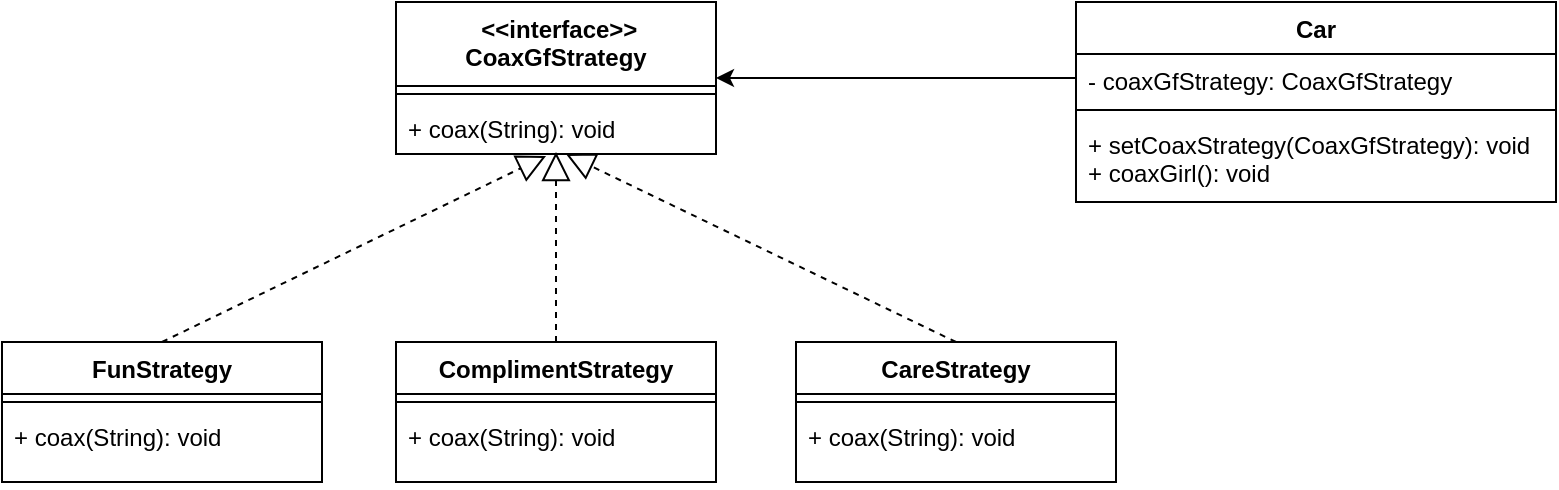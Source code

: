 <mxfile version="18.0.6" type="device"><diagram id="qekoS40VAbVcBSTxTQCF" name="第 1 页"><mxGraphModel dx="1102" dy="857" grid="1" gridSize="10" guides="1" tooltips="1" connect="1" arrows="1" fold="1" page="1" pageScale="1" pageWidth="827" pageHeight="1169" math="0" shadow="0"><root><mxCell id="0"/><mxCell id="1" parent="0"/><mxCell id="Luxx7Mhc73NXa_kB0dSB-1" value=" &lt;&lt;interface&gt;&gt;&#10;CoaxGfStrategy" style="swimlane;fontStyle=1;align=center;verticalAlign=top;childLayout=stackLayout;horizontal=1;startSize=42;horizontalStack=0;resizeParent=1;resizeParentMax=0;resizeLast=0;collapsible=1;marginBottom=0;" vertex="1" parent="1"><mxGeometry x="210" y="210" width="160" height="76" as="geometry"/></mxCell><mxCell id="Luxx7Mhc73NXa_kB0dSB-2" value="" style="line;strokeWidth=1;fillColor=none;align=left;verticalAlign=middle;spacingTop=-1;spacingLeft=3;spacingRight=3;rotatable=0;labelPosition=right;points=[];portConstraint=eastwest;" vertex="1" parent="Luxx7Mhc73NXa_kB0dSB-1"><mxGeometry y="42" width="160" height="8" as="geometry"/></mxCell><mxCell id="Luxx7Mhc73NXa_kB0dSB-3" value="+ coax(String): void" style="text;strokeColor=none;fillColor=none;align=left;verticalAlign=top;spacingLeft=4;spacingRight=4;overflow=hidden;rotatable=0;points=[[0,0.5],[1,0.5]];portConstraint=eastwest;" vertex="1" parent="Luxx7Mhc73NXa_kB0dSB-1"><mxGeometry y="50" width="160" height="26" as="geometry"/></mxCell><mxCell id="Luxx7Mhc73NXa_kB0dSB-4" value="FunStrategy" style="swimlane;fontStyle=1;align=center;verticalAlign=top;childLayout=stackLayout;horizontal=1;startSize=26;horizontalStack=0;resizeParent=1;resizeParentMax=0;resizeLast=0;collapsible=1;marginBottom=0;" vertex="1" parent="1"><mxGeometry x="13" y="380" width="160" height="70" as="geometry"/></mxCell><mxCell id="Luxx7Mhc73NXa_kB0dSB-5" value="" style="line;strokeWidth=1;fillColor=none;align=left;verticalAlign=middle;spacingTop=-1;spacingLeft=3;spacingRight=3;rotatable=0;labelPosition=right;points=[];portConstraint=eastwest;" vertex="1" parent="Luxx7Mhc73NXa_kB0dSB-4"><mxGeometry y="26" width="160" height="8" as="geometry"/></mxCell><mxCell id="Luxx7Mhc73NXa_kB0dSB-6" value="+ coax(String): void" style="text;strokeColor=none;fillColor=none;align=left;verticalAlign=top;spacingLeft=4;spacingRight=4;overflow=hidden;rotatable=0;points=[[0,0.5],[1,0.5]];portConstraint=eastwest;" vertex="1" parent="Luxx7Mhc73NXa_kB0dSB-4"><mxGeometry y="34" width="160" height="36" as="geometry"/></mxCell><mxCell id="Luxx7Mhc73NXa_kB0dSB-7" value="" style="endArrow=block;dashed=1;endFill=0;endSize=12;html=1;exitX=0.5;exitY=0;exitDx=0;exitDy=0;entryX=0.469;entryY=1.038;entryDx=0;entryDy=0;entryPerimeter=0;" edge="1" parent="1" source="Luxx7Mhc73NXa_kB0dSB-4" target="Luxx7Mhc73NXa_kB0dSB-3"><mxGeometry width="160" relative="1" as="geometry"><mxPoint x="13" y="500" as="sourcePoint"/><mxPoint x="205" y="307" as="targetPoint"/></mxGeometry></mxCell><mxCell id="Luxx7Mhc73NXa_kB0dSB-8" value="" style="endArrow=block;dashed=1;endFill=0;endSize=12;html=1;exitX=0.5;exitY=0;exitDx=0;exitDy=0;entryX=0.5;entryY=0.962;entryDx=0;entryDy=0;entryPerimeter=0;" edge="1" parent="1" source="Luxx7Mhc73NXa_kB0dSB-9" target="Luxx7Mhc73NXa_kB0dSB-3"><mxGeometry width="160" relative="1" as="geometry"><mxPoint x="303" y="380" as="sourcePoint"/><mxPoint x="203" y="310" as="targetPoint"/></mxGeometry></mxCell><mxCell id="Luxx7Mhc73NXa_kB0dSB-9" value="ComplimentStrategy" style="swimlane;fontStyle=1;align=center;verticalAlign=top;childLayout=stackLayout;horizontal=1;startSize=26;horizontalStack=0;resizeParent=1;resizeParentMax=0;resizeLast=0;collapsible=1;marginBottom=0;" vertex="1" parent="1"><mxGeometry x="210" y="380" width="160" height="70" as="geometry"/></mxCell><mxCell id="Luxx7Mhc73NXa_kB0dSB-10" value="" style="line;strokeWidth=1;fillColor=none;align=left;verticalAlign=middle;spacingTop=-1;spacingLeft=3;spacingRight=3;rotatable=0;labelPosition=right;points=[];portConstraint=eastwest;" vertex="1" parent="Luxx7Mhc73NXa_kB0dSB-9"><mxGeometry y="26" width="160" height="8" as="geometry"/></mxCell><mxCell id="Luxx7Mhc73NXa_kB0dSB-11" value="+ coax(String): void" style="text;strokeColor=none;fillColor=none;align=left;verticalAlign=top;spacingLeft=4;spacingRight=4;overflow=hidden;rotatable=0;points=[[0,0.5],[1,0.5]];portConstraint=eastwest;" vertex="1" parent="Luxx7Mhc73NXa_kB0dSB-9"><mxGeometry y="34" width="160" height="36" as="geometry"/></mxCell><mxCell id="Luxx7Mhc73NXa_kB0dSB-12" value="CareStrategy" style="swimlane;fontStyle=1;align=center;verticalAlign=top;childLayout=stackLayout;horizontal=1;startSize=26;horizontalStack=0;resizeParent=1;resizeParentMax=0;resizeLast=0;collapsible=1;marginBottom=0;" vertex="1" parent="1"><mxGeometry x="410" y="380" width="160" height="70" as="geometry"/></mxCell><mxCell id="Luxx7Mhc73NXa_kB0dSB-13" value="" style="line;strokeWidth=1;fillColor=none;align=left;verticalAlign=middle;spacingTop=-1;spacingLeft=3;spacingRight=3;rotatable=0;labelPosition=right;points=[];portConstraint=eastwest;" vertex="1" parent="Luxx7Mhc73NXa_kB0dSB-12"><mxGeometry y="26" width="160" height="8" as="geometry"/></mxCell><mxCell id="Luxx7Mhc73NXa_kB0dSB-14" value="+ coax(String): void" style="text;strokeColor=none;fillColor=none;align=left;verticalAlign=top;spacingLeft=4;spacingRight=4;overflow=hidden;rotatable=0;points=[[0,0.5],[1,0.5]];portConstraint=eastwest;" vertex="1" parent="Luxx7Mhc73NXa_kB0dSB-12"><mxGeometry y="34" width="160" height="36" as="geometry"/></mxCell><mxCell id="Luxx7Mhc73NXa_kB0dSB-15" value="" style="endArrow=block;dashed=1;endFill=0;endSize=12;html=1;exitX=0.5;exitY=0;exitDx=0;exitDy=0;entryX=0.531;entryY=1;entryDx=0;entryDy=0;entryPerimeter=0;" edge="1" parent="1" source="Luxx7Mhc73NXa_kB0dSB-12" target="Luxx7Mhc73NXa_kB0dSB-3"><mxGeometry width="160" relative="1" as="geometry"><mxPoint x="300" y="390" as="sourcePoint"/><mxPoint x="300" y="295.012" as="targetPoint"/></mxGeometry></mxCell><mxCell id="Luxx7Mhc73NXa_kB0dSB-16" value="Car" style="swimlane;fontStyle=1;align=center;verticalAlign=top;childLayout=stackLayout;horizontal=1;startSize=26;horizontalStack=0;resizeParent=1;resizeParentMax=0;resizeLast=0;collapsible=1;marginBottom=0;" vertex="1" parent="1"><mxGeometry x="550" y="210" width="240" height="100" as="geometry"/></mxCell><mxCell id="Luxx7Mhc73NXa_kB0dSB-17" value="- coaxGfStrategy: CoaxGfStrategy" style="text;strokeColor=none;fillColor=none;align=left;verticalAlign=top;spacingLeft=4;spacingRight=4;overflow=hidden;rotatable=0;points=[[0,0.5],[1,0.5]];portConstraint=eastwest;" vertex="1" parent="Luxx7Mhc73NXa_kB0dSB-16"><mxGeometry y="26" width="240" height="24" as="geometry"/></mxCell><mxCell id="Luxx7Mhc73NXa_kB0dSB-18" value="" style="line;strokeWidth=1;fillColor=none;align=left;verticalAlign=middle;spacingTop=-1;spacingLeft=3;spacingRight=3;rotatable=0;labelPosition=right;points=[];portConstraint=eastwest;" vertex="1" parent="Luxx7Mhc73NXa_kB0dSB-16"><mxGeometry y="50" width="240" height="8" as="geometry"/></mxCell><mxCell id="Luxx7Mhc73NXa_kB0dSB-19" value="+ setCoaxStrategy(CoaxGfStrategy): void&#10;+ coaxGirl(): void" style="text;strokeColor=none;fillColor=none;align=left;verticalAlign=top;spacingLeft=4;spacingRight=4;overflow=hidden;rotatable=0;points=[[0,0.5],[1,0.5]];portConstraint=eastwest;" vertex="1" parent="Luxx7Mhc73NXa_kB0dSB-16"><mxGeometry y="58" width="240" height="42" as="geometry"/></mxCell><mxCell id="Luxx7Mhc73NXa_kB0dSB-22" style="edgeStyle=orthogonalEdgeStyle;rounded=0;orthogonalLoop=1;jettySize=auto;html=1;exitX=0;exitY=0.5;exitDx=0;exitDy=0;entryX=1;entryY=0.5;entryDx=0;entryDy=0;" edge="1" parent="1" source="Luxx7Mhc73NXa_kB0dSB-17" target="Luxx7Mhc73NXa_kB0dSB-1"><mxGeometry relative="1" as="geometry"/></mxCell></root></mxGraphModel></diagram></mxfile>